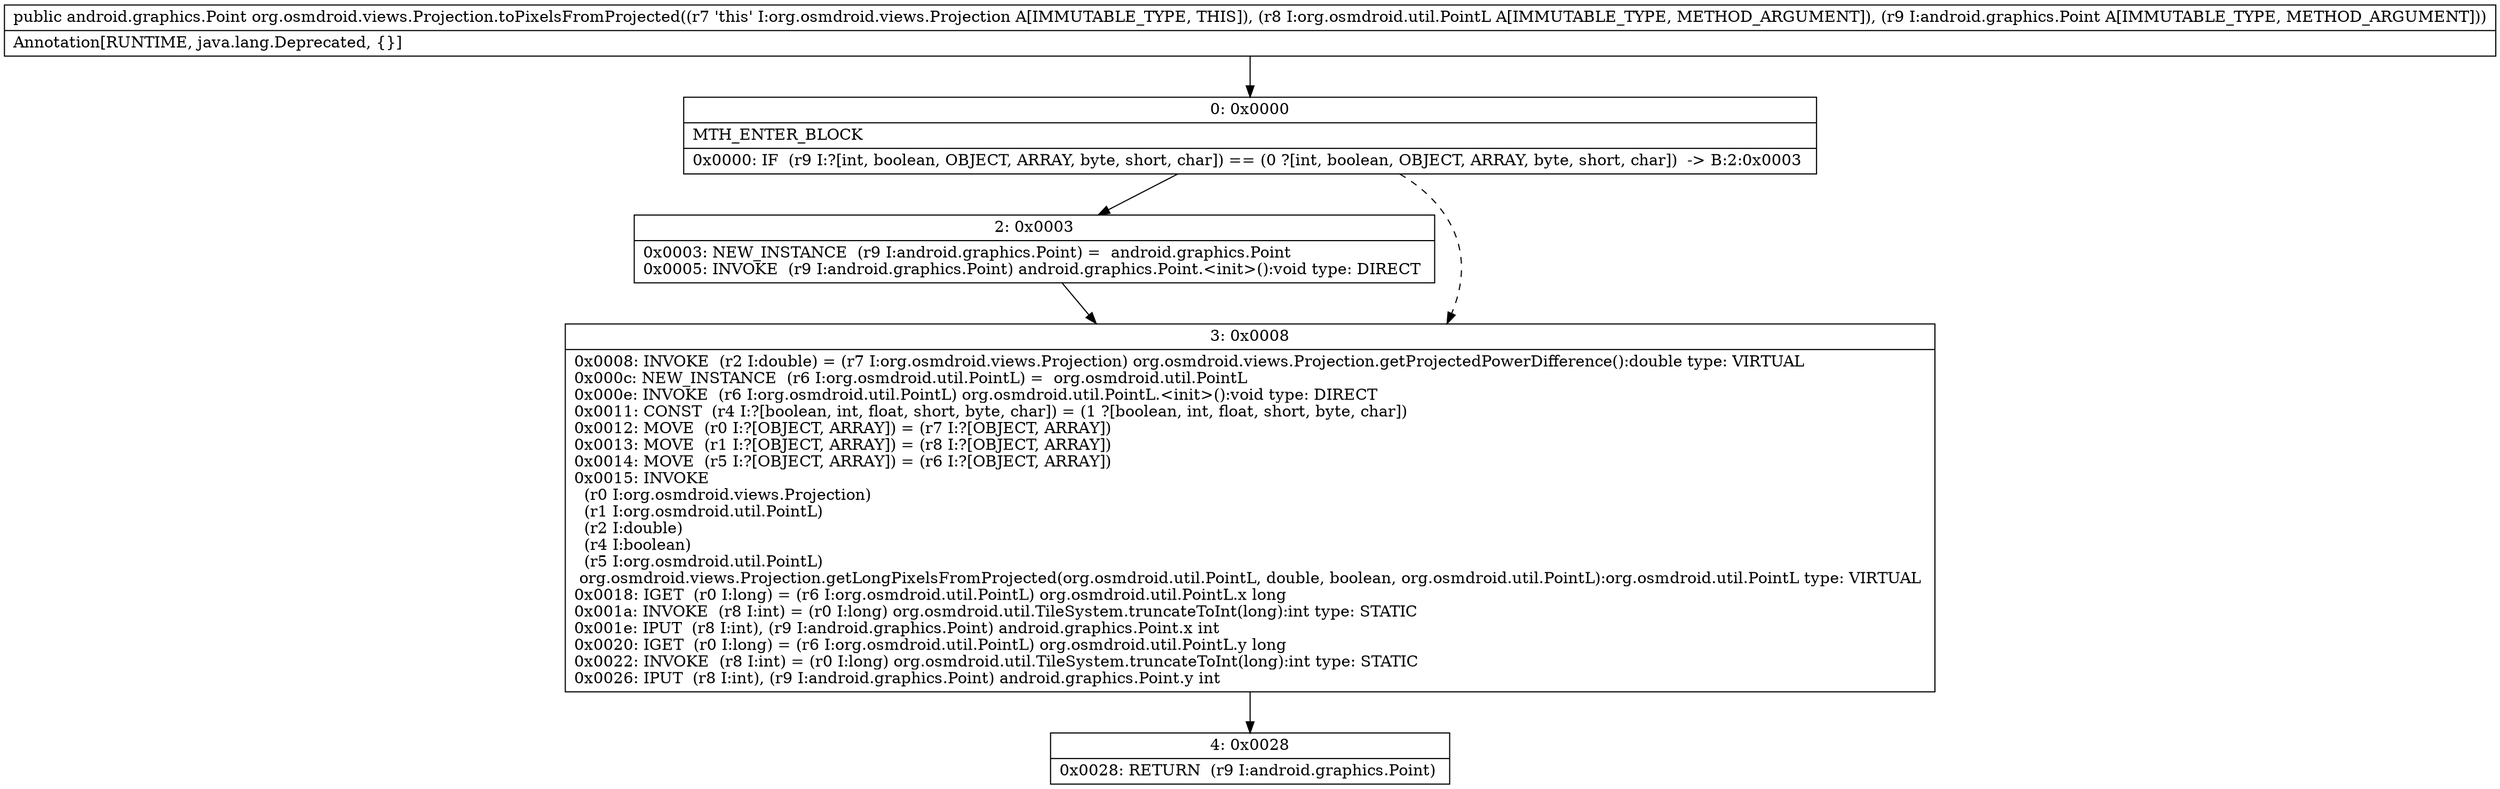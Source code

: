 digraph "CFG fororg.osmdroid.views.Projection.toPixelsFromProjected(Lorg\/osmdroid\/util\/PointL;Landroid\/graphics\/Point;)Landroid\/graphics\/Point;" {
Node_0 [shape=record,label="{0\:\ 0x0000|MTH_ENTER_BLOCK\l|0x0000: IF  (r9 I:?[int, boolean, OBJECT, ARRAY, byte, short, char]) == (0 ?[int, boolean, OBJECT, ARRAY, byte, short, char])  \-\> B:2:0x0003 \l}"];
Node_2 [shape=record,label="{2\:\ 0x0003|0x0003: NEW_INSTANCE  (r9 I:android.graphics.Point) =  android.graphics.Point \l0x0005: INVOKE  (r9 I:android.graphics.Point) android.graphics.Point.\<init\>():void type: DIRECT \l}"];
Node_3 [shape=record,label="{3\:\ 0x0008|0x0008: INVOKE  (r2 I:double) = (r7 I:org.osmdroid.views.Projection) org.osmdroid.views.Projection.getProjectedPowerDifference():double type: VIRTUAL \l0x000c: NEW_INSTANCE  (r6 I:org.osmdroid.util.PointL) =  org.osmdroid.util.PointL \l0x000e: INVOKE  (r6 I:org.osmdroid.util.PointL) org.osmdroid.util.PointL.\<init\>():void type: DIRECT \l0x0011: CONST  (r4 I:?[boolean, int, float, short, byte, char]) = (1 ?[boolean, int, float, short, byte, char]) \l0x0012: MOVE  (r0 I:?[OBJECT, ARRAY]) = (r7 I:?[OBJECT, ARRAY]) \l0x0013: MOVE  (r1 I:?[OBJECT, ARRAY]) = (r8 I:?[OBJECT, ARRAY]) \l0x0014: MOVE  (r5 I:?[OBJECT, ARRAY]) = (r6 I:?[OBJECT, ARRAY]) \l0x0015: INVOKE  \l  (r0 I:org.osmdroid.views.Projection)\l  (r1 I:org.osmdroid.util.PointL)\l  (r2 I:double)\l  (r4 I:boolean)\l  (r5 I:org.osmdroid.util.PointL)\l org.osmdroid.views.Projection.getLongPixelsFromProjected(org.osmdroid.util.PointL, double, boolean, org.osmdroid.util.PointL):org.osmdroid.util.PointL type: VIRTUAL \l0x0018: IGET  (r0 I:long) = (r6 I:org.osmdroid.util.PointL) org.osmdroid.util.PointL.x long \l0x001a: INVOKE  (r8 I:int) = (r0 I:long) org.osmdroid.util.TileSystem.truncateToInt(long):int type: STATIC \l0x001e: IPUT  (r8 I:int), (r9 I:android.graphics.Point) android.graphics.Point.x int \l0x0020: IGET  (r0 I:long) = (r6 I:org.osmdroid.util.PointL) org.osmdroid.util.PointL.y long \l0x0022: INVOKE  (r8 I:int) = (r0 I:long) org.osmdroid.util.TileSystem.truncateToInt(long):int type: STATIC \l0x0026: IPUT  (r8 I:int), (r9 I:android.graphics.Point) android.graphics.Point.y int \l}"];
Node_4 [shape=record,label="{4\:\ 0x0028|0x0028: RETURN  (r9 I:android.graphics.Point) \l}"];
MethodNode[shape=record,label="{public android.graphics.Point org.osmdroid.views.Projection.toPixelsFromProjected((r7 'this' I:org.osmdroid.views.Projection A[IMMUTABLE_TYPE, THIS]), (r8 I:org.osmdroid.util.PointL A[IMMUTABLE_TYPE, METHOD_ARGUMENT]), (r9 I:android.graphics.Point A[IMMUTABLE_TYPE, METHOD_ARGUMENT]))  | Annotation[RUNTIME, java.lang.Deprecated, \{\}]\l}"];
MethodNode -> Node_0;
Node_0 -> Node_2;
Node_0 -> Node_3[style=dashed];
Node_2 -> Node_3;
Node_3 -> Node_4;
}

